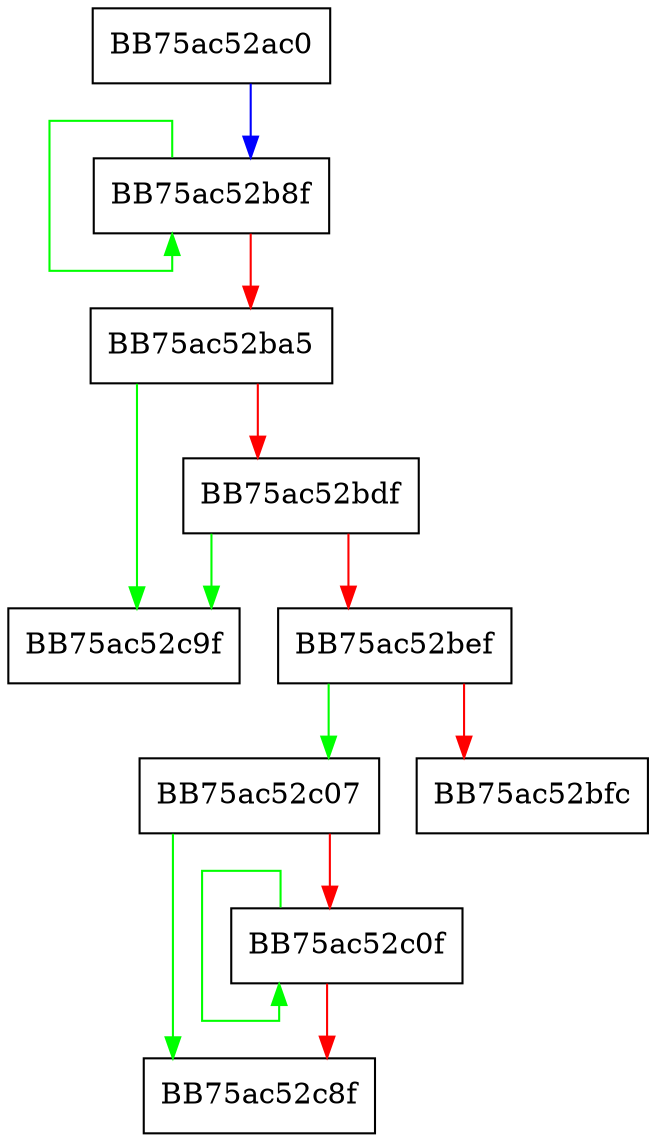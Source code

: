 digraph Normalize {
  node [shape="box"];
  graph [splines=ortho];
  BB75ac52ac0 -> BB75ac52b8f [color="blue"];
  BB75ac52b8f -> BB75ac52b8f [color="green"];
  BB75ac52b8f -> BB75ac52ba5 [color="red"];
  BB75ac52ba5 -> BB75ac52c9f [color="green"];
  BB75ac52ba5 -> BB75ac52bdf [color="red"];
  BB75ac52bdf -> BB75ac52c9f [color="green"];
  BB75ac52bdf -> BB75ac52bef [color="red"];
  BB75ac52bef -> BB75ac52c07 [color="green"];
  BB75ac52bef -> BB75ac52bfc [color="red"];
  BB75ac52c07 -> BB75ac52c8f [color="green"];
  BB75ac52c07 -> BB75ac52c0f [color="red"];
  BB75ac52c0f -> BB75ac52c0f [color="green"];
  BB75ac52c0f -> BB75ac52c8f [color="red"];
}